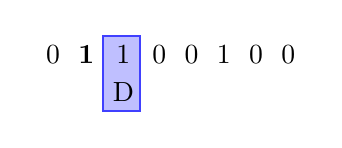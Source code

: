 \begin{tikzpicture}
    \matrix (m) at (0,0) [matrix of nodes] {
        0 & \textbf{1} & 1 & 0 & 0 & 1 & 0 & 0 \\
          &   & D &   &   &  \\
    };

    \begin{pgfonlayer}{background}
        \draw[draw=blue!75,fill=blue!25,thick] (m-2-3.south west) rectangle (m-1-3.north east);
    \end{pgfonlayer}
\end{tikzpicture}

